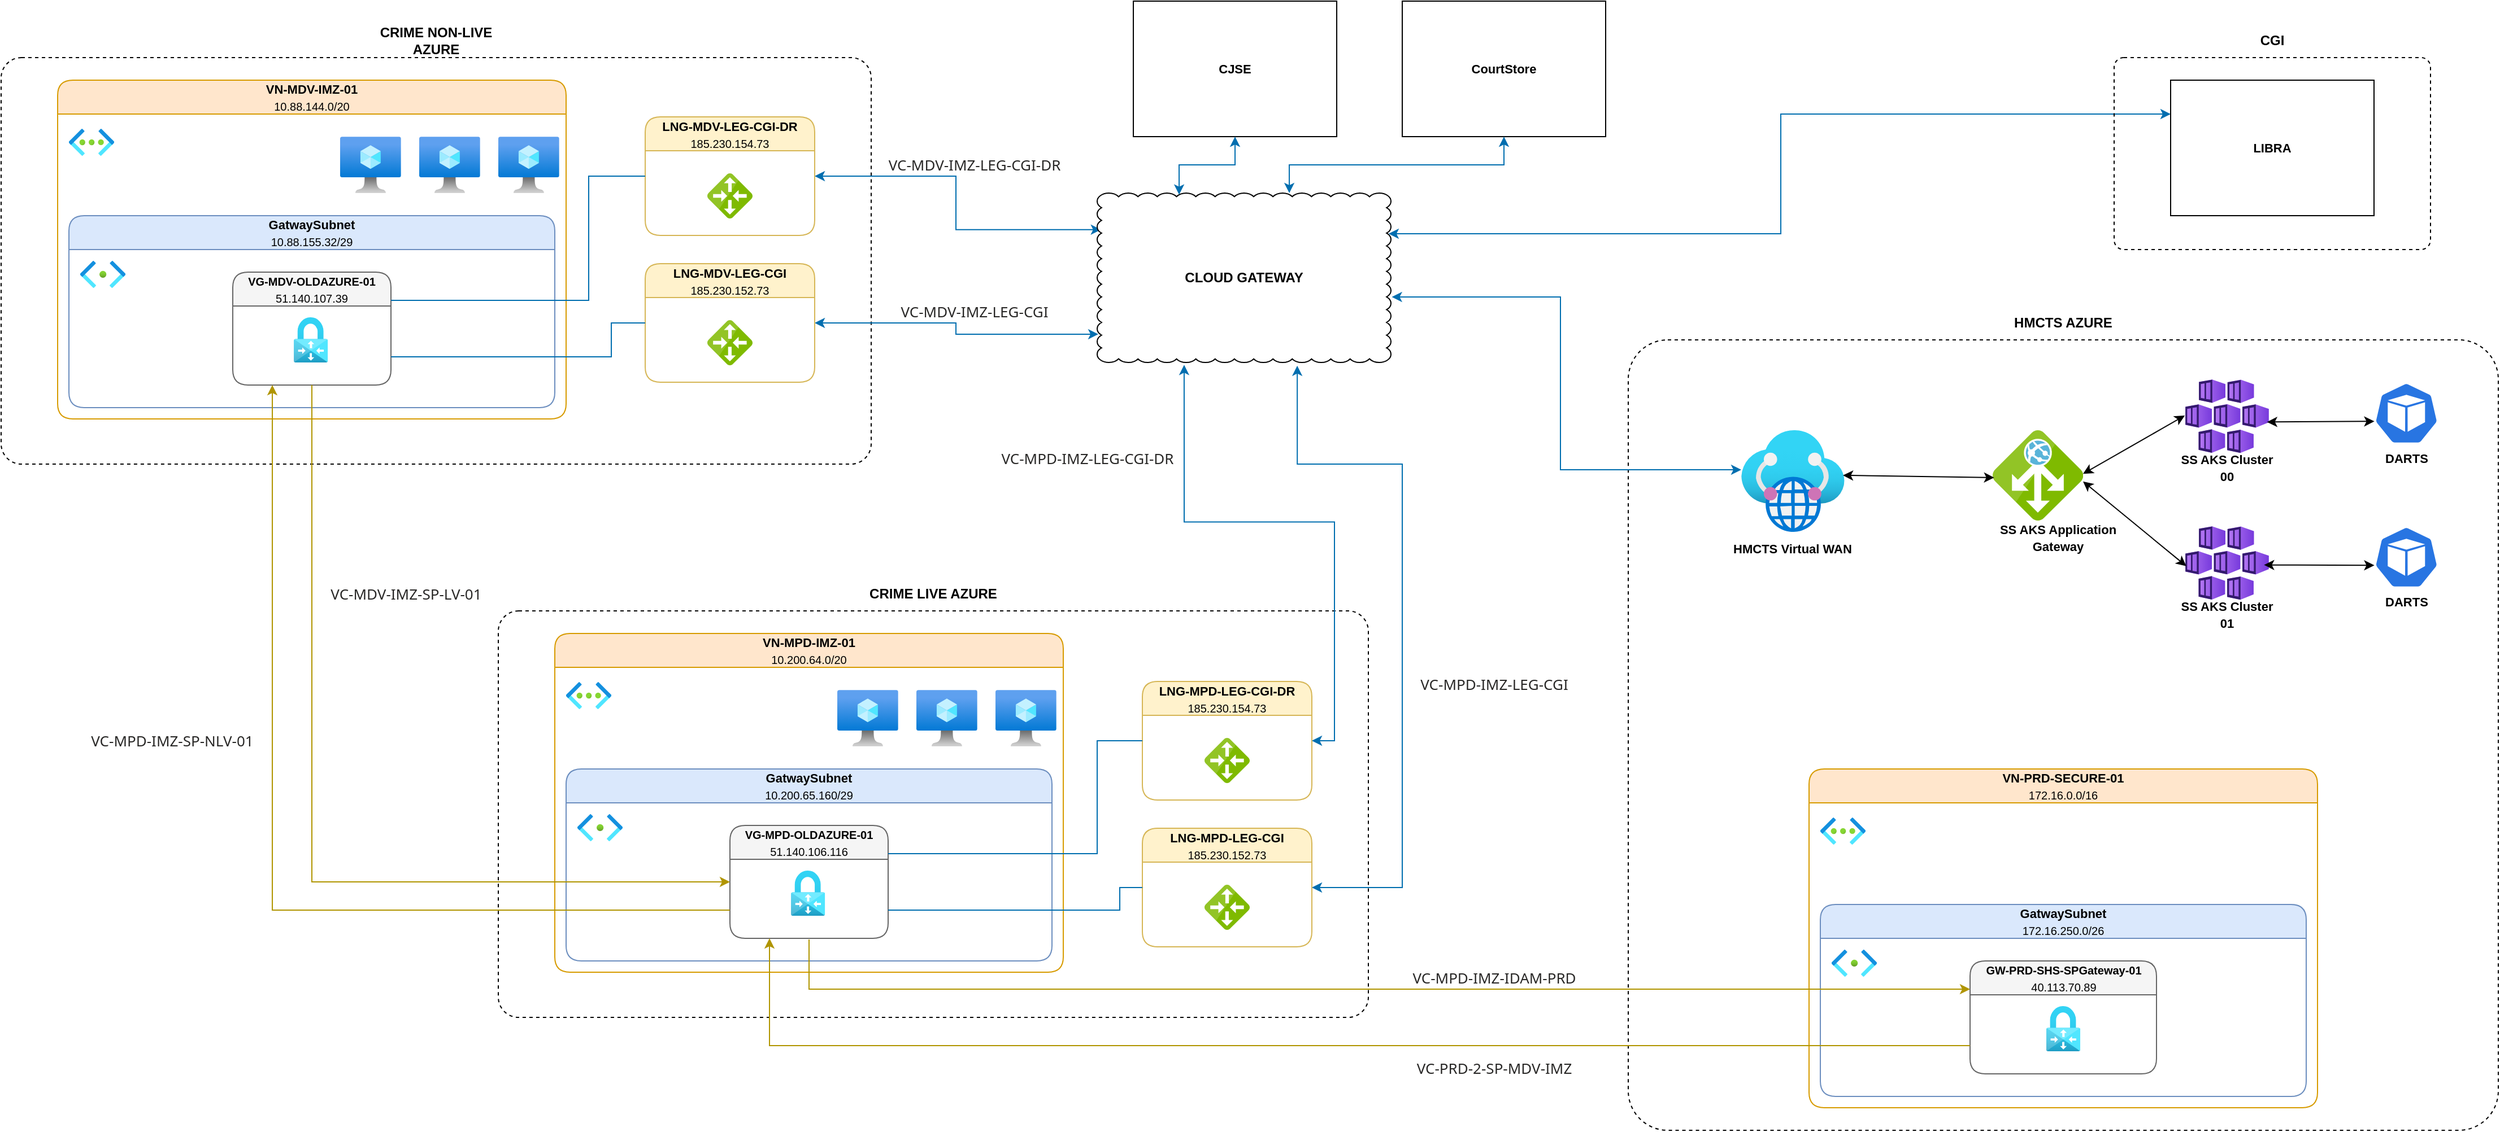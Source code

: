 <mxfile version="28.1.0">
  <diagram id="WI9T0HZ2pTsCkuznbFz-" name="Page-1">
    <mxGraphModel dx="4224" dy="1016" grid="1" gridSize="10" guides="1" tooltips="1" connect="1" arrows="1" fold="1" page="1" pageScale="1" pageWidth="2336" pageHeight="1654" background="none" math="0" shadow="0">
      <root>
        <mxCell id="0" />
        <mxCell id="1" parent="0" />
        <mxCell id="jTgFuWVQtZZTaMOS3aPB-18" value="" style="rounded=1;whiteSpace=wrap;html=1;fillColor=none;dashed=1;arcSize=5;" parent="1" vertex="1">
          <mxGeometry x="-2260" y="60" width="770" height="360" as="geometry" />
        </mxCell>
        <mxCell id="jTgFuWVQtZZTaMOS3aPB-6" value="&lt;font style=&quot;font-size: 11px;&quot; face=&quot;Helvetica&quot;&gt;VN-MDV-IMZ-01&lt;/font&gt;&lt;div&gt;&lt;span style=&quot;font-weight: 400; text-align: left; text-wrap-mode: nowrap;&quot;&gt;&lt;font style=&quot;font-size: 10px;&quot; face=&quot;Helvetica&quot;&gt;10.88.144.0/20&lt;/font&gt;&lt;/span&gt;&lt;/div&gt;" style="swimlane;whiteSpace=wrap;html=1;fillColor=#ffe6cc;swimlaneFillColor=none;strokeColor=#d79b00;rounded=1;startSize=30;" parent="1" vertex="1">
          <mxGeometry x="-2210" y="80" width="450" height="300" as="geometry" />
        </mxCell>
        <mxCell id="jTgFuWVQtZZTaMOS3aPB-7" value="" style="image;aspect=fixed;html=1;points=[];align=center;fontSize=12;image=img/lib/azure2/networking/Virtual_Networks.svg;" parent="jTgFuWVQtZZTaMOS3aPB-6" vertex="1">
          <mxGeometry x="10" y="40" width="40" height="30" as="geometry" />
        </mxCell>
        <mxCell id="jTgFuWVQtZZTaMOS3aPB-8" value="&lt;font style=&quot;font-size: 11px;&quot;&gt;GatwaySubnet&lt;/font&gt;&lt;div&gt;&lt;font style=&quot;font-size: 10px; font-weight: normal;&quot;&gt;10.88.155.32/29&lt;/font&gt;&lt;/div&gt;" style="swimlane;whiteSpace=wrap;html=1;rounded=1;fillColor=#dae8fc;strokeColor=#6c8ebf;startSize=30;" parent="jTgFuWVQtZZTaMOS3aPB-6" vertex="1">
          <mxGeometry x="10" y="120" width="430" height="170" as="geometry" />
        </mxCell>
        <mxCell id="jTgFuWVQtZZTaMOS3aPB-12" value="" style="image;aspect=fixed;html=1;points=[];align=center;fontSize=12;image=img/lib/azure2/networking/Subnet.svg;" parent="jTgFuWVQtZZTaMOS3aPB-8" vertex="1">
          <mxGeometry x="10" y="40" width="40" height="23.94" as="geometry" />
        </mxCell>
        <mxCell id="jTgFuWVQtZZTaMOS3aPB-19" value="&lt;font size=&quot;1&quot; color=&quot;#000000&quot;&gt;VG-MDV-OLDAZURE-01&lt;/font&gt;&lt;div&gt;&lt;font style=&quot;font-weight: normal;&quot; size=&quot;1&quot; color=&quot;#000000&quot;&gt;51.140.107.39&lt;/font&gt;&lt;/div&gt;" style="swimlane;whiteSpace=wrap;html=1;rounded=1;fillColor=#f5f5f5;fontColor=#333333;strokeColor=#666666;startSize=30;" parent="jTgFuWVQtZZTaMOS3aPB-8" vertex="1">
          <mxGeometry x="145" y="50" width="140" height="100" as="geometry" />
        </mxCell>
        <mxCell id="jTgFuWVQtZZTaMOS3aPB-20" value="" style="image;aspect=fixed;html=1;points=[];align=center;fontSize=12;image=img/lib/azure2/networking/Virtual_Network_Gateways.svg;" parent="jTgFuWVQtZZTaMOS3aPB-19" vertex="1">
          <mxGeometry x="54" y="40" width="30.15" height="40" as="geometry" />
        </mxCell>
        <mxCell id="jTgFuWVQtZZTaMOS3aPB-28" value="" style="image;aspect=fixed;html=1;points=[];align=center;fontSize=12;image=img/lib/azure2/compute/Virtual_Machine.svg;" parent="jTgFuWVQtZZTaMOS3aPB-6" vertex="1">
          <mxGeometry x="250" y="50" width="53.91" height="50" as="geometry" />
        </mxCell>
        <mxCell id="jTgFuWVQtZZTaMOS3aPB-27" value="" style="image;aspect=fixed;html=1;points=[];align=center;fontSize=12;image=img/lib/azure2/compute/Virtual_Machine.svg;" parent="jTgFuWVQtZZTaMOS3aPB-6" vertex="1">
          <mxGeometry x="320" y="50" width="53.91" height="50" as="geometry" />
        </mxCell>
        <mxCell id="jTgFuWVQtZZTaMOS3aPB-30" style="edgeStyle=orthogonalEdgeStyle;rounded=0;orthogonalLoop=1;jettySize=auto;html=1;exitX=1;exitY=0.5;exitDx=0;exitDy=0;entryX=0.004;entryY=0.833;entryDx=0;entryDy=0;entryPerimeter=0;fillColor=#1ba1e2;strokeColor=#006EAF;startArrow=classic;startFill=1;" parent="1" source="jTgFuWVQtZZTaMOS3aPB-21" target="jTgFuWVQtZZTaMOS3aPB-31" edge="1">
          <mxGeometry relative="1" as="geometry">
            <mxPoint x="-1310" y="295" as="targetPoint" />
          </mxGeometry>
        </mxCell>
        <mxCell id="jTgFuWVQtZZTaMOS3aPB-21" value="&lt;font style=&quot;font-size: 11px;&quot;&gt;LNG-MDV-LEG-CGI&lt;/font&gt;&lt;div&gt;&lt;font size=&quot;1&quot;&gt;&lt;span style=&quot;font-weight: normal;&quot;&gt;185.230.152.73&lt;/span&gt;&lt;/font&gt;&lt;/div&gt;" style="swimlane;whiteSpace=wrap;html=1;rounded=1;fillColor=#fff2cc;strokeColor=#d6b656;startSize=30;" parent="1" vertex="1">
          <mxGeometry x="-1690" y="242.5" width="150" height="105" as="geometry" />
        </mxCell>
        <mxCell id="jTgFuWVQtZZTaMOS3aPB-22" value="" style="image;aspect=fixed;html=1;points=[];align=center;fontSize=12;image=img/lib/mscae/Local_Network_Gateways.svg;" parent="jTgFuWVQtZZTaMOS3aPB-21" vertex="1">
          <mxGeometry x="55" y="50" width="40" height="40" as="geometry" />
        </mxCell>
        <mxCell id="jTgFuWVQtZZTaMOS3aPB-29" style="edgeStyle=orthogonalEdgeStyle;rounded=0;orthogonalLoop=1;jettySize=auto;html=1;exitX=1;exitY=0.5;exitDx=0;exitDy=0;fillColor=#1ba1e2;strokeColor=#006EAF;entryX=0.013;entryY=0.216;entryDx=0;entryDy=0;entryPerimeter=0;startArrow=classic;startFill=1;" parent="1" source="jTgFuWVQtZZTaMOS3aPB-23" edge="1" target="jTgFuWVQtZZTaMOS3aPB-31">
          <mxGeometry relative="1" as="geometry">
            <mxPoint x="-1292" y="164" as="targetPoint" />
          </mxGeometry>
        </mxCell>
        <mxCell id="jTgFuWVQtZZTaMOS3aPB-23" value="&lt;font style=&quot;font-size: 11px;&quot;&gt;LNG-MDV-LEG-CGI-DR&lt;/font&gt;&lt;div&gt;&lt;font size=&quot;1&quot;&gt;&lt;span style=&quot;font-weight: normal;&quot;&gt;185.230.154.73&lt;/span&gt;&lt;/font&gt;&lt;/div&gt;" style="swimlane;whiteSpace=wrap;html=1;rounded=1;fillColor=#fff2cc;strokeColor=#d6b656;startSize=30;" parent="1" vertex="1">
          <mxGeometry x="-1690" y="112.5" width="150" height="105" as="geometry" />
        </mxCell>
        <mxCell id="jTgFuWVQtZZTaMOS3aPB-24" value="" style="image;aspect=fixed;html=1;points=[];align=center;fontSize=12;image=img/lib/mscae/Local_Network_Gateways.svg;" parent="jTgFuWVQtZZTaMOS3aPB-23" vertex="1">
          <mxGeometry x="55" y="50" width="40" height="40" as="geometry" />
        </mxCell>
        <mxCell id="jTgFuWVQtZZTaMOS3aPB-25" value="&lt;b&gt;CRIME NON-LIVE AZURE&lt;/b&gt;" style="text;html=1;align=center;verticalAlign=middle;whiteSpace=wrap;rounded=0;" parent="1" vertex="1">
          <mxGeometry x="-1945" y="30" width="140" height="30" as="geometry" />
        </mxCell>
        <mxCell id="jTgFuWVQtZZTaMOS3aPB-26" value="" style="image;aspect=fixed;html=1;points=[];align=center;fontSize=12;image=img/lib/azure2/compute/Virtual_Machine.svg;" parent="1" vertex="1">
          <mxGeometry x="-1820" y="130" width="53.91" height="50" as="geometry" />
        </mxCell>
        <mxCell id="jTgFuWVQtZZTaMOS3aPB-31" value="&lt;b&gt;&lt;font&gt;CLOUD GATEWAY&lt;/font&gt;&lt;/b&gt;" style="whiteSpace=wrap;html=1;shape=mxgraph.basic.cloud_rect;" parent="1" vertex="1">
          <mxGeometry x="-1290" y="180" width="260" height="150" as="geometry" />
        </mxCell>
        <mxCell id="jTgFuWVQtZZTaMOS3aPB-40" value="&lt;span style=&quot;color: rgb(41, 40, 39); font-family: az_ea_font, &amp;quot;Segoe UI&amp;quot;, az_font, system-ui, -apple-system, &amp;quot;system-ui&amp;quot;, Roboto, Oxygen, Ubuntu, Cantarell, &amp;quot;Open Sans&amp;quot;, &amp;quot;Helvetica Neue&amp;quot;, sans-serif; font-size: 13px; text-align: start; text-wrap-mode: nowrap;&quot;&gt;VC-MDV-IMZ-LEG-CGI&lt;/span&gt;" style="text;html=1;align=center;verticalAlign=middle;whiteSpace=wrap;rounded=0;" parent="1" vertex="1">
          <mxGeometry x="-1480" y="270" width="163" height="30" as="geometry" />
        </mxCell>
        <mxCell id="jTgFuWVQtZZTaMOS3aPB-41" value="&lt;span style=&quot;color: rgb(41, 40, 39); font-family: az_ea_font, &amp;quot;Segoe UI&amp;quot;, az_font, system-ui, -apple-system, &amp;quot;system-ui&amp;quot;, Roboto, Oxygen, Ubuntu, Cantarell, &amp;quot;Open Sans&amp;quot;, &amp;quot;Helvetica Neue&amp;quot;, sans-serif; font-size: 13px; text-align: start; text-wrap-mode: nowrap;&quot;&gt;VC-MDV-IMZ-LEG-CGI-DR&lt;/span&gt;" style="text;html=1;align=center;verticalAlign=middle;whiteSpace=wrap;rounded=0;" parent="1" vertex="1">
          <mxGeometry x="-1480" y="140" width="163" height="30" as="geometry" />
        </mxCell>
        <mxCell id="jTgFuWVQtZZTaMOS3aPB-42" style="edgeStyle=orthogonalEdgeStyle;rounded=0;orthogonalLoop=1;jettySize=auto;html=1;exitX=1;exitY=0.25;exitDx=0;exitDy=0;fillColor=#1ba1e2;strokeColor=#006EAF;entryX=0;entryY=0.5;entryDx=0;entryDy=0;endArrow=none;endFill=0;" parent="1" source="jTgFuWVQtZZTaMOS3aPB-19" target="jTgFuWVQtZZTaMOS3aPB-23" edge="1">
          <mxGeometry relative="1" as="geometry">
            <mxPoint x="-1852" y="620" as="targetPoint" />
            <mxPoint x="-2100" y="621" as="sourcePoint" />
            <Array as="points">
              <mxPoint x="-1740" y="275" />
              <mxPoint x="-1740" y="165" />
            </Array>
          </mxGeometry>
        </mxCell>
        <mxCell id="jTgFuWVQtZZTaMOS3aPB-43" style="edgeStyle=orthogonalEdgeStyle;rounded=0;orthogonalLoop=1;jettySize=auto;html=1;exitX=1;exitY=0.75;exitDx=0;exitDy=0;fillColor=#1ba1e2;strokeColor=#006EAF;entryX=0;entryY=0.5;entryDx=0;entryDy=0;endArrow=none;endFill=0;" parent="1" source="jTgFuWVQtZZTaMOS3aPB-19" target="jTgFuWVQtZZTaMOS3aPB-21" edge="1">
          <mxGeometry relative="1" as="geometry">
            <mxPoint x="-1605" y="270" as="targetPoint" />
            <mxPoint x="-1830" y="380" as="sourcePoint" />
            <Array as="points">
              <mxPoint x="-1720" y="325" />
              <mxPoint x="-1720" y="295" />
            </Array>
          </mxGeometry>
        </mxCell>
        <mxCell id="jTgFuWVQtZZTaMOS3aPB-48" value="" style="rounded=1;whiteSpace=wrap;html=1;fillColor=none;dashed=1;arcSize=5;" parent="1" vertex="1">
          <mxGeometry x="-1820" y="550" width="770" height="360" as="geometry" />
        </mxCell>
        <mxCell id="jTgFuWVQtZZTaMOS3aPB-49" value="&lt;font style=&quot;font-size: 11px;&quot; face=&quot;Helvetica&quot;&gt;VN-MPD-IMZ-01&lt;/font&gt;&lt;div&gt;&lt;span style=&quot;font-weight: 400; text-align: left; text-wrap-mode: nowrap;&quot;&gt;&lt;font style=&quot;font-size: 10px;&quot; face=&quot;Helvetica&quot;&gt;10.200.64.0/20&lt;/font&gt;&lt;/span&gt;&lt;/div&gt;" style="swimlane;whiteSpace=wrap;html=1;fillColor=#ffe6cc;swimlaneFillColor=none;strokeColor=#d79b00;rounded=1;startSize=30;" parent="1" vertex="1">
          <mxGeometry x="-1770" y="570" width="450" height="300" as="geometry" />
        </mxCell>
        <mxCell id="jTgFuWVQtZZTaMOS3aPB-50" value="" style="image;aspect=fixed;html=1;points=[];align=center;fontSize=12;image=img/lib/azure2/networking/Virtual_Networks.svg;" parent="jTgFuWVQtZZTaMOS3aPB-49" vertex="1">
          <mxGeometry x="10" y="40" width="40" height="30" as="geometry" />
        </mxCell>
        <mxCell id="jTgFuWVQtZZTaMOS3aPB-51" value="&lt;font style=&quot;font-size: 11px;&quot;&gt;GatwaySubnet&lt;/font&gt;&lt;div&gt;&lt;font style=&quot;font-size: 10px; font-weight: normal;&quot;&gt;10.200.65.160/29&lt;/font&gt;&lt;/div&gt;" style="swimlane;whiteSpace=wrap;html=1;rounded=1;fillColor=#dae8fc;strokeColor=#6c8ebf;startSize=30;" parent="jTgFuWVQtZZTaMOS3aPB-49" vertex="1">
          <mxGeometry x="10" y="120" width="430" height="170" as="geometry" />
        </mxCell>
        <mxCell id="jTgFuWVQtZZTaMOS3aPB-52" value="" style="image;aspect=fixed;html=1;points=[];align=center;fontSize=12;image=img/lib/azure2/networking/Subnet.svg;" parent="jTgFuWVQtZZTaMOS3aPB-51" vertex="1">
          <mxGeometry x="10" y="40" width="40" height="23.94" as="geometry" />
        </mxCell>
        <mxCell id="jTgFuWVQtZZTaMOS3aPB-53" value="&lt;font size=&quot;1&quot; color=&quot;#000000&quot;&gt;VG-MPD-OLDAZURE-01&lt;/font&gt;&lt;div&gt;&lt;font style=&quot;font-weight: normal;&quot; size=&quot;1&quot; color=&quot;#000000&quot;&gt;51.140.106.116&lt;/font&gt;&lt;/div&gt;" style="swimlane;whiteSpace=wrap;html=1;rounded=1;fillColor=#f5f5f5;fontColor=#333333;strokeColor=#666666;startSize=30;" parent="jTgFuWVQtZZTaMOS3aPB-51" vertex="1">
          <mxGeometry x="145" y="50" width="140" height="100" as="geometry" />
        </mxCell>
        <mxCell id="jTgFuWVQtZZTaMOS3aPB-54" value="" style="image;aspect=fixed;html=1;points=[];align=center;fontSize=12;image=img/lib/azure2/networking/Virtual_Network_Gateways.svg;" parent="jTgFuWVQtZZTaMOS3aPB-53" vertex="1">
          <mxGeometry x="54" y="40" width="30.15" height="40" as="geometry" />
        </mxCell>
        <mxCell id="jTgFuWVQtZZTaMOS3aPB-55" value="" style="image;aspect=fixed;html=1;points=[];align=center;fontSize=12;image=img/lib/azure2/compute/Virtual_Machine.svg;" parent="jTgFuWVQtZZTaMOS3aPB-49" vertex="1">
          <mxGeometry x="250" y="50" width="53.91" height="50" as="geometry" />
        </mxCell>
        <mxCell id="jTgFuWVQtZZTaMOS3aPB-56" value="" style="image;aspect=fixed;html=1;points=[];align=center;fontSize=12;image=img/lib/azure2/compute/Virtual_Machine.svg;" parent="jTgFuWVQtZZTaMOS3aPB-49" vertex="1">
          <mxGeometry x="320" y="50" width="53.91" height="50" as="geometry" />
        </mxCell>
        <mxCell id="jTgFuWVQtZZTaMOS3aPB-57" value="&lt;b&gt;CRIME LIVE AZURE&lt;/b&gt;" style="text;html=1;align=center;verticalAlign=middle;whiteSpace=wrap;rounded=0;" parent="1" vertex="1">
          <mxGeometry x="-1505" y="520" width="140" height="30" as="geometry" />
        </mxCell>
        <mxCell id="jTgFuWVQtZZTaMOS3aPB-58" value="" style="image;aspect=fixed;html=1;points=[];align=center;fontSize=12;image=img/lib/azure2/compute/Virtual_Machine.svg;" parent="1" vertex="1">
          <mxGeometry x="-1380" y="620" width="53.91" height="50" as="geometry" />
        </mxCell>
        <mxCell id="jTgFuWVQtZZTaMOS3aPB-59" value="&lt;font style=&quot;font-size: 11px;&quot;&gt;LNG-MPD-LEG-CGI&lt;/font&gt;&lt;div&gt;&lt;font size=&quot;1&quot;&gt;&lt;span style=&quot;font-weight: normal;&quot;&gt;185.230.152.73&lt;/span&gt;&lt;/font&gt;&lt;/div&gt;" style="swimlane;whiteSpace=wrap;html=1;rounded=1;fillColor=#fff2cc;strokeColor=#d6b656;startSize=30;" parent="1" vertex="1">
          <mxGeometry x="-1250" y="742.5" width="150" height="105" as="geometry" />
        </mxCell>
        <mxCell id="jTgFuWVQtZZTaMOS3aPB-60" value="" style="image;aspect=fixed;html=1;points=[];align=center;fontSize=12;image=img/lib/mscae/Local_Network_Gateways.svg;" parent="jTgFuWVQtZZTaMOS3aPB-59" vertex="1">
          <mxGeometry x="55" y="50" width="40" height="40" as="geometry" />
        </mxCell>
        <mxCell id="jTgFuWVQtZZTaMOS3aPB-61" value="&lt;font style=&quot;font-size: 11px;&quot;&gt;LNG-MPD-LEG-CGI-DR&lt;/font&gt;&lt;div&gt;&lt;font size=&quot;1&quot;&gt;&lt;span style=&quot;font-weight: normal;&quot;&gt;185.230.154.73&lt;/span&gt;&lt;/font&gt;&lt;/div&gt;" style="swimlane;whiteSpace=wrap;html=1;rounded=1;fillColor=#fff2cc;strokeColor=#d6b656;startSize=30;" parent="1" vertex="1">
          <mxGeometry x="-1250" y="612.5" width="150" height="105" as="geometry" />
        </mxCell>
        <mxCell id="jTgFuWVQtZZTaMOS3aPB-62" value="" style="image;aspect=fixed;html=1;points=[];align=center;fontSize=12;image=img/lib/mscae/Local_Network_Gateways.svg;" parent="jTgFuWVQtZZTaMOS3aPB-61" vertex="1">
          <mxGeometry x="55" y="50" width="40" height="40" as="geometry" />
        </mxCell>
        <mxCell id="jTgFuWVQtZZTaMOS3aPB-63" value="" style="endArrow=classic;html=1;rounded=0;entryX=0;entryY=0.5;entryDx=0;entryDy=0;exitX=0.5;exitY=1;exitDx=0;exitDy=0;fillColor=#e3c800;strokeColor=#B09500;" parent="1" source="jTgFuWVQtZZTaMOS3aPB-19" target="jTgFuWVQtZZTaMOS3aPB-53" edge="1">
          <mxGeometry width="50" height="50" relative="1" as="geometry">
            <mxPoint x="-2000" y="612.5" as="sourcePoint" />
            <mxPoint x="-1950" y="562.5" as="targetPoint" />
            <Array as="points">
              <mxPoint x="-1985" y="790" />
            </Array>
          </mxGeometry>
        </mxCell>
        <mxCell id="jTgFuWVQtZZTaMOS3aPB-64" value="" style="endArrow=classic;html=1;rounded=0;entryX=0.25;entryY=1;entryDx=0;entryDy=0;exitX=0;exitY=0.75;exitDx=0;exitDy=0;fillColor=#e3c800;strokeColor=#B09500;" parent="1" source="jTgFuWVQtZZTaMOS3aPB-53" target="jTgFuWVQtZZTaMOS3aPB-19" edge="1">
          <mxGeometry width="50" height="50" relative="1" as="geometry">
            <mxPoint x="-1880" y="780" as="sourcePoint" />
            <mxPoint x="-1510" y="1220" as="targetPoint" />
            <Array as="points">
              <mxPoint x="-2020" y="815" />
            </Array>
          </mxGeometry>
        </mxCell>
        <mxCell id="jTgFuWVQtZZTaMOS3aPB-65" value="&lt;span style=&quot;color: rgb(41, 40, 39); font-family: az_ea_font, &amp;quot;Segoe UI&amp;quot;, az_font, system-ui, -apple-system, &amp;quot;system-ui&amp;quot;, Roboto, Oxygen, Ubuntu, Cantarell, &amp;quot;Open Sans&amp;quot;, &amp;quot;Helvetica Neue&amp;quot;, sans-serif; font-size: 13px; text-align: start; text-wrap-mode: nowrap;&quot;&gt;VC-MDV-IMZ-SP-LV-01&lt;/span&gt;" style="text;html=1;align=center;verticalAlign=middle;whiteSpace=wrap;rounded=0;rotation=0;" parent="1" vertex="1">
          <mxGeometry x="-1983" y="520" width="163" height="30" as="geometry" />
        </mxCell>
        <mxCell id="jTgFuWVQtZZTaMOS3aPB-66" value="&lt;span style=&quot;color: rgb(41, 40, 39); font-family: az_ea_font, &amp;quot;Segoe UI&amp;quot;, az_font, system-ui, -apple-system, &amp;quot;system-ui&amp;quot;, Roboto, Oxygen, Ubuntu, Cantarell, &amp;quot;Open Sans&amp;quot;, &amp;quot;Helvetica Neue&amp;quot;, sans-serif; font-size: 13px; text-align: start; text-wrap-mode: nowrap;&quot;&gt;VC-MPD-IMZ-SP-NLV-01&lt;/span&gt;" style="text;html=1;align=center;verticalAlign=middle;whiteSpace=wrap;rounded=0;rotation=0;" parent="1" vertex="1">
          <mxGeometry x="-2190" y="650" width="163" height="30" as="geometry" />
        </mxCell>
        <mxCell id="jTgFuWVQtZZTaMOS3aPB-67" style="edgeStyle=orthogonalEdgeStyle;rounded=0;orthogonalLoop=1;jettySize=auto;html=1;exitX=1;exitY=0.25;exitDx=0;exitDy=0;fillColor=#1ba1e2;strokeColor=#006EAF;entryX=0;entryY=0.5;entryDx=0;entryDy=0;endArrow=none;endFill=0;" parent="1" source="jTgFuWVQtZZTaMOS3aPB-53" target="jTgFuWVQtZZTaMOS3aPB-61" edge="1">
          <mxGeometry relative="1" as="geometry">
            <mxPoint x="-1175" y="460" as="targetPoint" />
            <mxPoint x="-1400" y="490" as="sourcePoint" />
            <Array as="points">
              <mxPoint x="-1290" y="765" />
              <mxPoint x="-1290" y="665" />
            </Array>
          </mxGeometry>
        </mxCell>
        <mxCell id="jTgFuWVQtZZTaMOS3aPB-68" style="edgeStyle=orthogonalEdgeStyle;rounded=0;orthogonalLoop=1;jettySize=auto;html=1;exitX=1;exitY=0.75;exitDx=0;exitDy=0;fillColor=#1ba1e2;strokeColor=#006EAF;entryX=0;entryY=0.5;entryDx=0;entryDy=0;endArrow=none;endFill=0;" parent="1" source="jTgFuWVQtZZTaMOS3aPB-53" target="jTgFuWVQtZZTaMOS3aPB-59" edge="1">
          <mxGeometry relative="1" as="geometry">
            <mxPoint x="-685" y="650" as="targetPoint" />
            <mxPoint x="-910" y="750" as="sourcePoint" />
            <Array as="points">
              <mxPoint x="-1270" y="815" />
              <mxPoint x="-1270" y="795" />
            </Array>
          </mxGeometry>
        </mxCell>
        <mxCell id="jTgFuWVQtZZTaMOS3aPB-69" style="edgeStyle=orthogonalEdgeStyle;rounded=0;orthogonalLoop=1;jettySize=auto;html=1;exitX=1;exitY=0.5;exitDx=0;exitDy=0;entryX=0.296;entryY=1.014;entryDx=0;entryDy=0;entryPerimeter=0;fillColor=#1ba1e2;strokeColor=#006EAF;startArrow=classic;startFill=1;" parent="1" source="jTgFuWVQtZZTaMOS3aPB-61" target="jTgFuWVQtZZTaMOS3aPB-31" edge="1">
          <mxGeometry relative="1" as="geometry">
            <mxPoint x="-759" y="670" as="targetPoint" />
            <mxPoint x="-1010" y="670" as="sourcePoint" />
          </mxGeometry>
        </mxCell>
        <mxCell id="jTgFuWVQtZZTaMOS3aPB-70" style="edgeStyle=orthogonalEdgeStyle;rounded=0;orthogonalLoop=1;jettySize=auto;html=1;exitX=1;exitY=0.5;exitDx=0;exitDy=0;entryX=0.681;entryY=1.019;entryDx=0;entryDy=0;entryPerimeter=0;fillColor=#1ba1e2;strokeColor=#006EAF;startArrow=classic;startFill=1;" parent="1" source="jTgFuWVQtZZTaMOS3aPB-59" target="jTgFuWVQtZZTaMOS3aPB-31" edge="1">
          <mxGeometry relative="1" as="geometry">
            <mxPoint x="-709" y="500" as="targetPoint" />
            <mxPoint x="-960" y="500" as="sourcePoint" />
            <Array as="points">
              <mxPoint x="-1020" y="795" />
              <mxPoint x="-1020" y="420" />
              <mxPoint x="-1113" y="420" />
            </Array>
          </mxGeometry>
        </mxCell>
        <mxCell id="jTgFuWVQtZZTaMOS3aPB-71" value="&lt;span style=&quot;color: rgb(41, 40, 39); font-family: az_ea_font, &amp;quot;Segoe UI&amp;quot;, az_font, system-ui, -apple-system, &amp;quot;system-ui&amp;quot;, Roboto, Oxygen, Ubuntu, Cantarell, &amp;quot;Open Sans&amp;quot;, &amp;quot;Helvetica Neue&amp;quot;, sans-serif; font-size: 13px; text-align: start; text-wrap-mode: nowrap;&quot;&gt;VC-MPD-IMZ-LEG-CGI&lt;/span&gt;" style="text;html=1;align=center;verticalAlign=middle;whiteSpace=wrap;rounded=0;" parent="1" vertex="1">
          <mxGeometry x="-1020" y="600" width="163" height="30" as="geometry" />
        </mxCell>
        <mxCell id="jTgFuWVQtZZTaMOS3aPB-72" value="&lt;span style=&quot;color: rgb(41, 40, 39); font-family: az_ea_font, &amp;quot;Segoe UI&amp;quot;, az_font, system-ui, -apple-system, &amp;quot;system-ui&amp;quot;, Roboto, Oxygen, Ubuntu, Cantarell, &amp;quot;Open Sans&amp;quot;, &amp;quot;Helvetica Neue&amp;quot;, sans-serif; font-size: 13px; text-align: start; text-wrap-mode: nowrap;&quot;&gt;VC-MPD-IMZ-LEG-CGI-DR&lt;/span&gt;" style="text;html=1;align=center;verticalAlign=middle;whiteSpace=wrap;rounded=0;" parent="1" vertex="1">
          <mxGeometry x="-1380" y="400" width="163" height="30" as="geometry" />
        </mxCell>
        <mxCell id="jTgFuWVQtZZTaMOS3aPB-73" value="" style="rounded=1;whiteSpace=wrap;html=1;fillColor=none;dashed=1;arcSize=5;" parent="1" vertex="1">
          <mxGeometry x="-820" y="310" width="770" height="700" as="geometry" />
        </mxCell>
        <mxCell id="jTgFuWVQtZZTaMOS3aPB-74" value="&lt;b&gt;HMCTS AZURE&lt;/b&gt;" style="text;html=1;align=center;verticalAlign=middle;whiteSpace=wrap;rounded=0;" parent="1" vertex="1">
          <mxGeometry x="-505" y="280" width="140" height="30" as="geometry" />
        </mxCell>
        <mxCell id="jTgFuWVQtZZTaMOS3aPB-75" value="&lt;font style=&quot;font-size: 11px;&quot; face=&quot;Helvetica&quot;&gt;VN-PRD-SECURE-01&lt;/font&gt;&lt;div&gt;&lt;span style=&quot;font-weight: 400; text-align: left; text-wrap-mode: nowrap;&quot;&gt;&lt;font style=&quot;font-size: 10px;&quot; face=&quot;Helvetica&quot;&gt;172.16.0.0/16&lt;/font&gt;&lt;/span&gt;&lt;/div&gt;" style="swimlane;whiteSpace=wrap;html=1;fillColor=#ffe6cc;swimlaneFillColor=none;strokeColor=#d79b00;rounded=1;startSize=30;" parent="1" vertex="1">
          <mxGeometry x="-660" y="690" width="450" height="300" as="geometry" />
        </mxCell>
        <mxCell id="jTgFuWVQtZZTaMOS3aPB-76" value="" style="image;aspect=fixed;html=1;points=[];align=center;fontSize=12;image=img/lib/azure2/networking/Virtual_Networks.svg;" parent="jTgFuWVQtZZTaMOS3aPB-75" vertex="1">
          <mxGeometry x="10" y="40" width="40" height="30" as="geometry" />
        </mxCell>
        <mxCell id="jTgFuWVQtZZTaMOS3aPB-77" value="&lt;font style=&quot;font-size: 11px;&quot;&gt;GatwaySubnet&lt;/font&gt;&lt;div&gt;&lt;font style=&quot;font-size: 10px; font-weight: normal;&quot;&gt;172.16.250.0/26&lt;/font&gt;&lt;/div&gt;" style="swimlane;whiteSpace=wrap;html=1;rounded=1;fillColor=#dae8fc;strokeColor=#6c8ebf;startSize=30;" parent="jTgFuWVQtZZTaMOS3aPB-75" vertex="1">
          <mxGeometry x="10" y="120" width="430" height="170" as="geometry">
            <mxRectangle x="10" y="120" width="110" height="40" as="alternateBounds" />
          </mxGeometry>
        </mxCell>
        <mxCell id="jTgFuWVQtZZTaMOS3aPB-78" value="" style="image;aspect=fixed;html=1;points=[];align=center;fontSize=12;image=img/lib/azure2/networking/Subnet.svg;" parent="jTgFuWVQtZZTaMOS3aPB-77" vertex="1">
          <mxGeometry x="10" y="40" width="40" height="23.94" as="geometry" />
        </mxCell>
        <mxCell id="jTgFuWVQtZZTaMOS3aPB-79" value="&lt;font size=&quot;1&quot; color=&quot;#000000&quot;&gt;GW-PRD-SHS-SPGateway-01&lt;/font&gt;&lt;br&gt;&lt;div&gt;&lt;font size=&quot;1&quot; color=&quot;#000000&quot;&gt;&lt;span style=&quot;font-weight: 400;&quot;&gt;40.113.70.89&lt;/span&gt;&lt;/font&gt;&lt;/div&gt;" style="swimlane;whiteSpace=wrap;html=1;rounded=1;fillColor=#f5f5f5;fontColor=#333333;strokeColor=#666666;startSize=30;" parent="jTgFuWVQtZZTaMOS3aPB-77" vertex="1">
          <mxGeometry x="132.5" y="50" width="165" height="100" as="geometry" />
        </mxCell>
        <mxCell id="jTgFuWVQtZZTaMOS3aPB-80" value="" style="image;aspect=fixed;html=1;points=[];align=center;fontSize=12;image=img/lib/azure2/networking/Virtual_Network_Gateways.svg;" parent="jTgFuWVQtZZTaMOS3aPB-79" vertex="1">
          <mxGeometry x="67.43" y="40" width="30.15" height="40" as="geometry" />
        </mxCell>
        <mxCell id="jTgFuWVQtZZTaMOS3aPB-84" value="" style="endArrow=classic;html=1;rounded=0;exitX=0.5;exitY=1;exitDx=0;exitDy=0;fillColor=#e3c800;strokeColor=#B09500;entryX=0;entryY=0.25;entryDx=0;entryDy=0;" parent="1" target="jTgFuWVQtZZTaMOS3aPB-79" edge="1">
          <mxGeometry width="50" height="50" relative="1" as="geometry">
            <mxPoint x="-1545" y="841" as="sourcePoint" />
            <mxPoint x="-517.5" y="936" as="targetPoint" />
            <Array as="points">
              <mxPoint x="-1545" y="885" />
            </Array>
          </mxGeometry>
        </mxCell>
        <mxCell id="jTgFuWVQtZZTaMOS3aPB-85" value="&lt;span style=&quot;color: rgb(41, 40, 39); font-family: az_ea_font, &amp;quot;Segoe UI&amp;quot;, az_font, system-ui, -apple-system, &amp;quot;system-ui&amp;quot;, Roboto, Oxygen, Ubuntu, Cantarell, &amp;quot;Open Sans&amp;quot;, &amp;quot;Helvetica Neue&amp;quot;, sans-serif; font-size: 13px; text-align: start; text-wrap-mode: nowrap;&quot;&gt;VC-MPD-IMZ-IDAM-PRD&lt;/span&gt;" style="text;html=1;align=center;verticalAlign=middle;whiteSpace=wrap;rounded=0;" parent="1" vertex="1">
          <mxGeometry x="-1020" y="860" width="163" height="30" as="geometry" />
        </mxCell>
        <mxCell id="jTgFuWVQtZZTaMOS3aPB-86" value="" style="endArrow=classic;html=1;rounded=0;exitX=0;exitY=0.75;exitDx=0;exitDy=0;fillColor=#e3c800;strokeColor=#B09500;entryX=0.25;entryY=1;entryDx=0;entryDy=0;" parent="1" source="jTgFuWVQtZZTaMOS3aPB-79" target="jTgFuWVQtZZTaMOS3aPB-53" edge="1">
          <mxGeometry width="50" height="50" relative="1" as="geometry">
            <mxPoint x="-1340" y="1050" as="sourcePoint" />
            <mxPoint x="-312" y="1094" as="targetPoint" />
            <Array as="points">
              <mxPoint x="-1580" y="935" />
            </Array>
          </mxGeometry>
        </mxCell>
        <mxCell id="jTgFuWVQtZZTaMOS3aPB-87" value="&lt;span style=&quot;color: rgb(41, 40, 39); font-family: az_ea_font, &amp;quot;Segoe UI&amp;quot;, az_font, system-ui, -apple-system, &amp;quot;system-ui&amp;quot;, Roboto, Oxygen, Ubuntu, Cantarell, &amp;quot;Open Sans&amp;quot;, &amp;quot;Helvetica Neue&amp;quot;, sans-serif; font-size: 13px; text-align: start; text-wrap-mode: nowrap;&quot;&gt;VC-PRD-2-SP-MDV-IMZ&lt;/span&gt;" style="text;html=1;align=center;verticalAlign=middle;whiteSpace=wrap;rounded=0;" parent="1" vertex="1">
          <mxGeometry x="-1020" y="940" width="163" height="30" as="geometry" />
        </mxCell>
        <mxCell id="nTCytT5o1Skjrc6FTnwf-2" style="edgeStyle=orthogonalEdgeStyle;rounded=0;orthogonalLoop=1;jettySize=auto;html=1;exitX=0.992;exitY=0.24;exitDx=0;exitDy=0;fillColor=#1ba1e2;strokeColor=#006EAF;entryX=0;entryY=0.25;entryDx=0;entryDy=0;exitPerimeter=0;startArrow=classic;startFill=1;" edge="1" parent="1" source="jTgFuWVQtZZTaMOS3aPB-31" target="nTCytT5o1Skjrc6FTnwf-4">
          <mxGeometry relative="1" as="geometry">
            <mxPoint x="-850.78" y="65.28" as="targetPoint" />
            <mxPoint x="-970" y="223" as="sourcePoint" />
          </mxGeometry>
        </mxCell>
        <mxCell id="nTCytT5o1Skjrc6FTnwf-3" value="" style="rounded=1;whiteSpace=wrap;html=1;fillColor=none;dashed=1;arcSize=5;" vertex="1" parent="1">
          <mxGeometry x="-390" y="60" width="280" height="170" as="geometry" />
        </mxCell>
        <mxCell id="nTCytT5o1Skjrc6FTnwf-4" value="&lt;font style=&quot;font-size: 11px;&quot;&gt;&lt;b&gt;LIBRA&lt;/b&gt;&lt;/font&gt;" style="rounded=0;whiteSpace=wrap;html=1;" vertex="1" parent="1">
          <mxGeometry x="-340" y="80" width="180" height="120" as="geometry" />
        </mxCell>
        <mxCell id="nTCytT5o1Skjrc6FTnwf-5" value="&lt;b&gt;CGI&lt;/b&gt;" style="text;html=1;align=center;verticalAlign=middle;whiteSpace=wrap;rounded=0;" vertex="1" parent="1">
          <mxGeometry x="-320" y="30" width="140" height="30" as="geometry" />
        </mxCell>
        <mxCell id="nTCytT5o1Skjrc6FTnwf-7" value="" style="image;sketch=0;aspect=fixed;html=1;points=[];align=center;fontSize=12;image=img/lib/mscae/Application_Gateway.svg;" vertex="1" parent="1">
          <mxGeometry x="-497.5" y="390" width="80" height="80" as="geometry" />
        </mxCell>
        <mxCell id="nTCytT5o1Skjrc6FTnwf-8" value="&lt;span style=&quot;font-size: 11px;&quot;&gt;&lt;b&gt;SS AKS Application Gateway&lt;/b&gt;&lt;/span&gt;" style="text;html=1;align=center;verticalAlign=middle;whiteSpace=wrap;rounded=0;" vertex="1" parent="1">
          <mxGeometry x="-497.5" y="470" width="115" height="30" as="geometry" />
        </mxCell>
        <mxCell id="nTCytT5o1Skjrc6FTnwf-11" value="" style="group" vertex="1" connectable="0" parent="1">
          <mxGeometry x="-334.84" y="345" width="89.67" height="90" as="geometry" />
        </mxCell>
        <mxCell id="nTCytT5o1Skjrc6FTnwf-9" value="" style="image;aspect=fixed;html=1;points=[];align=center;fontSize=12;image=img/lib/azure2/compute/Kubernetes_Services.svg;" vertex="1" parent="nTCytT5o1Skjrc6FTnwf-11">
          <mxGeometry x="7.883" width="73.913" height="65.215" as="geometry" />
        </mxCell>
        <mxCell id="nTCytT5o1Skjrc6FTnwf-10" value="&lt;font style=&quot;font-size: 11px;&quot;&gt;&lt;b&gt;SS AKS Cluster 00&lt;/b&gt;&lt;/font&gt;" style="text;html=1;align=center;verticalAlign=middle;whiteSpace=wrap;rounded=0;" vertex="1" parent="nTCytT5o1Skjrc6FTnwf-11">
          <mxGeometry y="65.455" width="89.67" height="24.545" as="geometry" />
        </mxCell>
        <mxCell id="nTCytT5o1Skjrc6FTnwf-12" value="" style="group" vertex="1" connectable="0" parent="1">
          <mxGeometry x="-334.84" y="475" width="89.67" height="90" as="geometry" />
        </mxCell>
        <mxCell id="nTCytT5o1Skjrc6FTnwf-13" value="" style="image;aspect=fixed;html=1;points=[];align=center;fontSize=12;image=img/lib/azure2/compute/Kubernetes_Services.svg;" vertex="1" parent="nTCytT5o1Skjrc6FTnwf-12">
          <mxGeometry x="7.883" width="73.913" height="65.215" as="geometry" />
        </mxCell>
        <mxCell id="nTCytT5o1Skjrc6FTnwf-14" value="&lt;font style=&quot;font-size: 11px;&quot;&gt;&lt;b&gt;SS AKS Cluster 01&lt;/b&gt;&lt;/font&gt;" style="text;html=1;align=center;verticalAlign=middle;whiteSpace=wrap;rounded=0;" vertex="1" parent="nTCytT5o1Skjrc6FTnwf-12">
          <mxGeometry y="65.455" width="89.67" height="24.545" as="geometry" />
        </mxCell>
        <mxCell id="nTCytT5o1Skjrc6FTnwf-17" style="edgeStyle=orthogonalEdgeStyle;rounded=0;orthogonalLoop=1;jettySize=auto;html=1;exitX=1.003;exitY=0.613;exitDx=0;exitDy=0;fillColor=#1ba1e2;strokeColor=#006EAF;exitPerimeter=0;startArrow=classic;startFill=1;" edge="1" parent="1" source="jTgFuWVQtZZTaMOS3aPB-31" target="nTCytT5o1Skjrc6FTnwf-37">
          <mxGeometry relative="1" as="geometry">
            <mxPoint x="-740" y="430" as="targetPoint" />
            <mxPoint x="-950" y="306" as="sourcePoint" />
            <Array as="points">
              <mxPoint x="-880" y="272" />
              <mxPoint x="-880" y="425" />
            </Array>
          </mxGeometry>
        </mxCell>
        <mxCell id="nTCytT5o1Skjrc6FTnwf-18" value="" style="endArrow=classic;startArrow=classic;html=1;rounded=0;entryX=-0.007;entryY=0.491;entryDx=0;entryDy=0;entryPerimeter=0;exitX=1;exitY=0.483;exitDx=0;exitDy=0;exitPerimeter=0;" edge="1" parent="1" source="nTCytT5o1Skjrc6FTnwf-7" target="nTCytT5o1Skjrc6FTnwf-9">
          <mxGeometry width="50" height="50" relative="1" as="geometry">
            <mxPoint x="-674.84" y="535" as="sourcePoint" />
            <mxPoint x="-624.84" y="485" as="targetPoint" />
          </mxGeometry>
        </mxCell>
        <mxCell id="nTCytT5o1Skjrc6FTnwf-19" value="" style="endArrow=classic;startArrow=classic;html=1;rounded=0;entryX=0.011;entryY=0.542;entryDx=0;entryDy=0;entryPerimeter=0;exitX=1;exitY=0.567;exitDx=0;exitDy=0;exitPerimeter=0;" edge="1" parent="1" source="nTCytT5o1Skjrc6FTnwf-7" target="nTCytT5o1Skjrc6FTnwf-13">
          <mxGeometry width="50" height="50" relative="1" as="geometry">
            <mxPoint x="-544.84" y="632" as="sourcePoint" />
            <mxPoint x="-327.84" y="585" as="targetPoint" />
          </mxGeometry>
        </mxCell>
        <mxCell id="nTCytT5o1Skjrc6FTnwf-20" value="&lt;font style=&quot;font-size: 11px;&quot;&gt;&lt;b&gt;CJSE&lt;/b&gt;&lt;/font&gt;" style="rounded=0;whiteSpace=wrap;html=1;" vertex="1" parent="1">
          <mxGeometry x="-1258" y="10" width="180" height="120" as="geometry" />
        </mxCell>
        <mxCell id="nTCytT5o1Skjrc6FTnwf-21" value="&lt;font style=&quot;font-size: 11px;&quot;&gt;&lt;b&gt;CourtStore&lt;/b&gt;&lt;/font&gt;" style="rounded=0;whiteSpace=wrap;html=1;" vertex="1" parent="1">
          <mxGeometry x="-1020" y="10" width="180" height="120" as="geometry" />
        </mxCell>
        <mxCell id="nTCytT5o1Skjrc6FTnwf-22" style="edgeStyle=orthogonalEdgeStyle;rounded=0;orthogonalLoop=1;jettySize=auto;html=1;exitX=0.5;exitY=1;exitDx=0;exitDy=0;fillColor=#1ba1e2;strokeColor=#006EAF;entryX=0.279;entryY=0.009;entryDx=0;entryDy=0;startArrow=classic;startFill=1;entryPerimeter=0;" edge="1" parent="1" source="nTCytT5o1Skjrc6FTnwf-20" target="jTgFuWVQtZZTaMOS3aPB-31">
          <mxGeometry relative="1" as="geometry">
            <mxPoint x="-228" y="220" as="targetPoint" />
            <mxPoint x="-920" y="326" as="sourcePoint" />
          </mxGeometry>
        </mxCell>
        <mxCell id="nTCytT5o1Skjrc6FTnwf-23" style="edgeStyle=orthogonalEdgeStyle;rounded=0;orthogonalLoop=1;jettySize=auto;html=1;exitX=0.5;exitY=1;exitDx=0;exitDy=0;fillColor=#1ba1e2;strokeColor=#006EAF;entryX=0.654;entryY=0;entryDx=0;entryDy=0;startArrow=classic;startFill=1;entryPerimeter=0;" edge="1" parent="1" source="nTCytT5o1Skjrc6FTnwf-21" target="jTgFuWVQtZZTaMOS3aPB-31">
          <mxGeometry relative="1" as="geometry">
            <mxPoint x="-1070" y="201" as="targetPoint" />
            <mxPoint x="-903" y="150" as="sourcePoint" />
            <Array as="points">
              <mxPoint x="-930" y="155" />
              <mxPoint x="-1120" y="155" />
            </Array>
          </mxGeometry>
        </mxCell>
        <mxCell id="nTCytT5o1Skjrc6FTnwf-32" value="" style="group" vertex="1" connectable="0" parent="1">
          <mxGeometry x="-176.19" y="475" width="89.67" height="79.545" as="geometry" />
        </mxCell>
        <mxCell id="nTCytT5o1Skjrc6FTnwf-29" value="" style="aspect=fixed;sketch=0;html=1;dashed=0;whitespace=wrap;verticalLabelPosition=bottom;verticalAlign=top;fillColor=#2875E2;strokeColor=#ffffff;points=[[0.005,0.63,0],[0.1,0.2,0],[0.9,0.2,0],[0.5,0,0],[0.995,0.63,0],[0.72,0.99,0],[0.5,1,0],[0.28,0.99,0]];shape=mxgraph.kubernetes.icon2;prIcon=pod" vertex="1" parent="nTCytT5o1Skjrc6FTnwf-32">
          <mxGeometry x="16.19" width="57.29" height="55" as="geometry" />
        </mxCell>
        <mxCell id="nTCytT5o1Skjrc6FTnwf-30" value="&lt;font style=&quot;font-size: 11px;&quot;&gt;&lt;b&gt;DARTS&lt;/b&gt;&lt;/font&gt;" style="text;html=1;align=center;verticalAlign=middle;whiteSpace=wrap;rounded=0;" vertex="1" parent="nTCytT5o1Skjrc6FTnwf-32">
          <mxGeometry y="55" width="89.67" height="24.545" as="geometry" />
        </mxCell>
        <mxCell id="nTCytT5o1Skjrc6FTnwf-33" value="" style="group" vertex="1" connectable="0" parent="1">
          <mxGeometry x="-176.19" y="347.5" width="89.67" height="79.545" as="geometry" />
        </mxCell>
        <mxCell id="nTCytT5o1Skjrc6FTnwf-28" value="" style="aspect=fixed;sketch=0;html=1;dashed=0;whitespace=wrap;verticalLabelPosition=bottom;verticalAlign=top;fillColor=#2875E2;strokeColor=#ffffff;points=[[0.005,0.63,0],[0.1,0.2,0],[0.9,0.2,0],[0.5,0,0],[0.995,0.63,0],[0.72,0.99,0],[0.5,1,0],[0.28,0.99,0]];shape=mxgraph.kubernetes.icon2;prIcon=pod" vertex="1" parent="nTCytT5o1Skjrc6FTnwf-33">
          <mxGeometry x="16.19" width="57.29" height="55" as="geometry" />
        </mxCell>
        <mxCell id="nTCytT5o1Skjrc6FTnwf-31" value="&lt;font style=&quot;font-size: 11px;&quot;&gt;&lt;b&gt;DARTS&lt;/b&gt;&lt;/font&gt;" style="text;html=1;align=center;verticalAlign=middle;whiteSpace=wrap;rounded=0;" vertex="1" parent="nTCytT5o1Skjrc6FTnwf-33">
          <mxGeometry y="55" width="89.67" height="24.545" as="geometry" />
        </mxCell>
        <mxCell id="nTCytT5o1Skjrc6FTnwf-34" value="" style="endArrow=classic;startArrow=classic;html=1;rounded=0;entryX=0.005;entryY=0.63;entryDx=0;entryDy=0;entryPerimeter=0;exitX=0.978;exitY=0.578;exitDx=0;exitDy=0;exitPerimeter=0;" edge="1" parent="1" source="nTCytT5o1Skjrc6FTnwf-9" target="nTCytT5o1Skjrc6FTnwf-28">
          <mxGeometry width="50" height="50" relative="1" as="geometry">
            <mxPoint x="-420" y="437" as="sourcePoint" />
            <mxPoint x="-202" y="390" as="targetPoint" />
          </mxGeometry>
        </mxCell>
        <mxCell id="nTCytT5o1Skjrc6FTnwf-35" value="" style="endArrow=classic;startArrow=classic;html=1;rounded=0;entryX=0.005;entryY=0.63;entryDx=0;entryDy=0;entryPerimeter=0;exitX=0.942;exitY=0.526;exitDx=0;exitDy=0;exitPerimeter=0;" edge="1" parent="1" source="nTCytT5o1Skjrc6FTnwf-13" target="nTCytT5o1Skjrc6FTnwf-29">
          <mxGeometry width="50" height="50" relative="1" as="geometry">
            <mxPoint x="-350" y="490" as="sourcePoint" />
            <mxPoint x="-131" y="570" as="targetPoint" />
          </mxGeometry>
        </mxCell>
        <mxCell id="nTCytT5o1Skjrc6FTnwf-37" value="" style="image;aspect=fixed;html=1;points=[];align=center;fontSize=12;image=img/lib/azure2/networking/Virtual_WANs.svg;" vertex="1" parent="1">
          <mxGeometry x="-720" y="390" width="91.41" height="90" as="geometry" />
        </mxCell>
        <mxCell id="nTCytT5o1Skjrc6FTnwf-38" value="&lt;span style=&quot;font-size: 11px;&quot;&gt;&lt;b&gt;HMCTS Virtual WAN&lt;/b&gt;&lt;/span&gt;" style="text;html=1;align=center;verticalAlign=middle;whiteSpace=wrap;rounded=0;" vertex="1" parent="1">
          <mxGeometry x="-731.8" y="480" width="115" height="30" as="geometry" />
        </mxCell>
        <mxCell id="nTCytT5o1Skjrc6FTnwf-39" value="" style="endArrow=classic;startArrow=classic;html=1;rounded=0;entryX=0.017;entryY=0.525;entryDx=0;entryDy=0;entryPerimeter=0;exitX=0.985;exitY=0.444;exitDx=0;exitDy=0;exitPerimeter=0;" edge="1" parent="1" source="nTCytT5o1Skjrc6FTnwf-37" target="nTCytT5o1Skjrc6FTnwf-7">
          <mxGeometry width="50" height="50" relative="1" as="geometry">
            <mxPoint x="-600" y="425" as="sourcePoint" />
            <mxPoint x="-526" y="500" as="targetPoint" />
          </mxGeometry>
        </mxCell>
      </root>
    </mxGraphModel>
  </diagram>
</mxfile>
